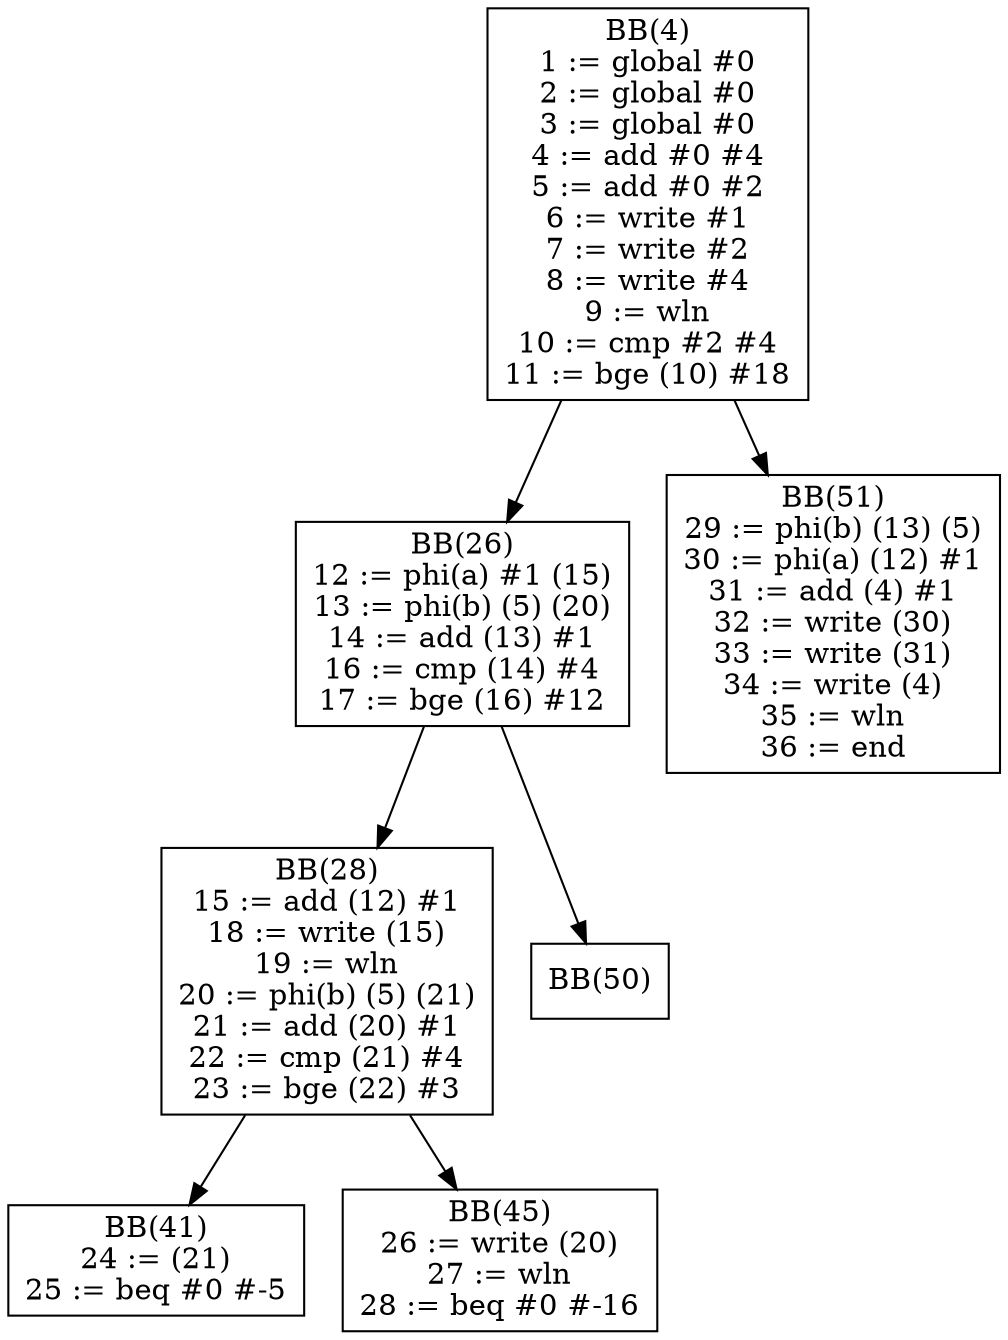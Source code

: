 digraph dom {
BB4[shape = box, label = "BB(4)\n" + "1 := global #0\n" + "2 := global #0\n" + "3 := global #0\n" + "4 := add #0 #4\n" + "5 := add #0 #2\n" + "6 := write #1\n" + "7 := write #2\n" + "8 := write #4\n" + "9 := wln\n" + "10 := cmp #2 #4\n" + "11 := bge (10) #18\n"];
BB26[shape = box, label = "BB(26)\n" + "12 := phi(a) #1 (15)\n" + "13 := phi(b) (5) (20)\n" + "14 := add (13) #1\n" + "16 := cmp (14) #4\n" + "17 := bge (16) #12\n"];
BB51[shape = box, label = "BB(51)\n" + "29 := phi(b) (13) (5)\n" + "30 := phi(a) (12) #1\n" + "31 := add (4) #1\n" + "32 := write (30)\n" + "33 := write (31)\n" + "34 := write (4)\n" + "35 := wln\n" + "36 := end\n"];
BB28[shape = box, label = "BB(28)\n" + "15 := add (12) #1\n" + "18 := write (15)\n" + "19 := wln\n" + "20 := phi(b) (5) (21)\n" + "21 := add (20) #1\n" + "22 := cmp (21) #4\n" + "23 := bge (22) #3\n"];
BB50[shape = box, label = "BB(50)\n"];
BB41[shape = box, label = "BB(41)\n" + "24 := (21)\n" + "25 := beq #0 #-5\n"];
BB45[shape = box, label = "BB(45)\n" + "26 := write (20)\n" + "27 := wln\n" + "28 := beq #0 #-16\n"];
BB4 -> BB26;
BB4 -> BB51;
BB26 -> BB28;
BB26 -> BB50;
BB28 -> BB41;
BB28 -> BB45;
}
